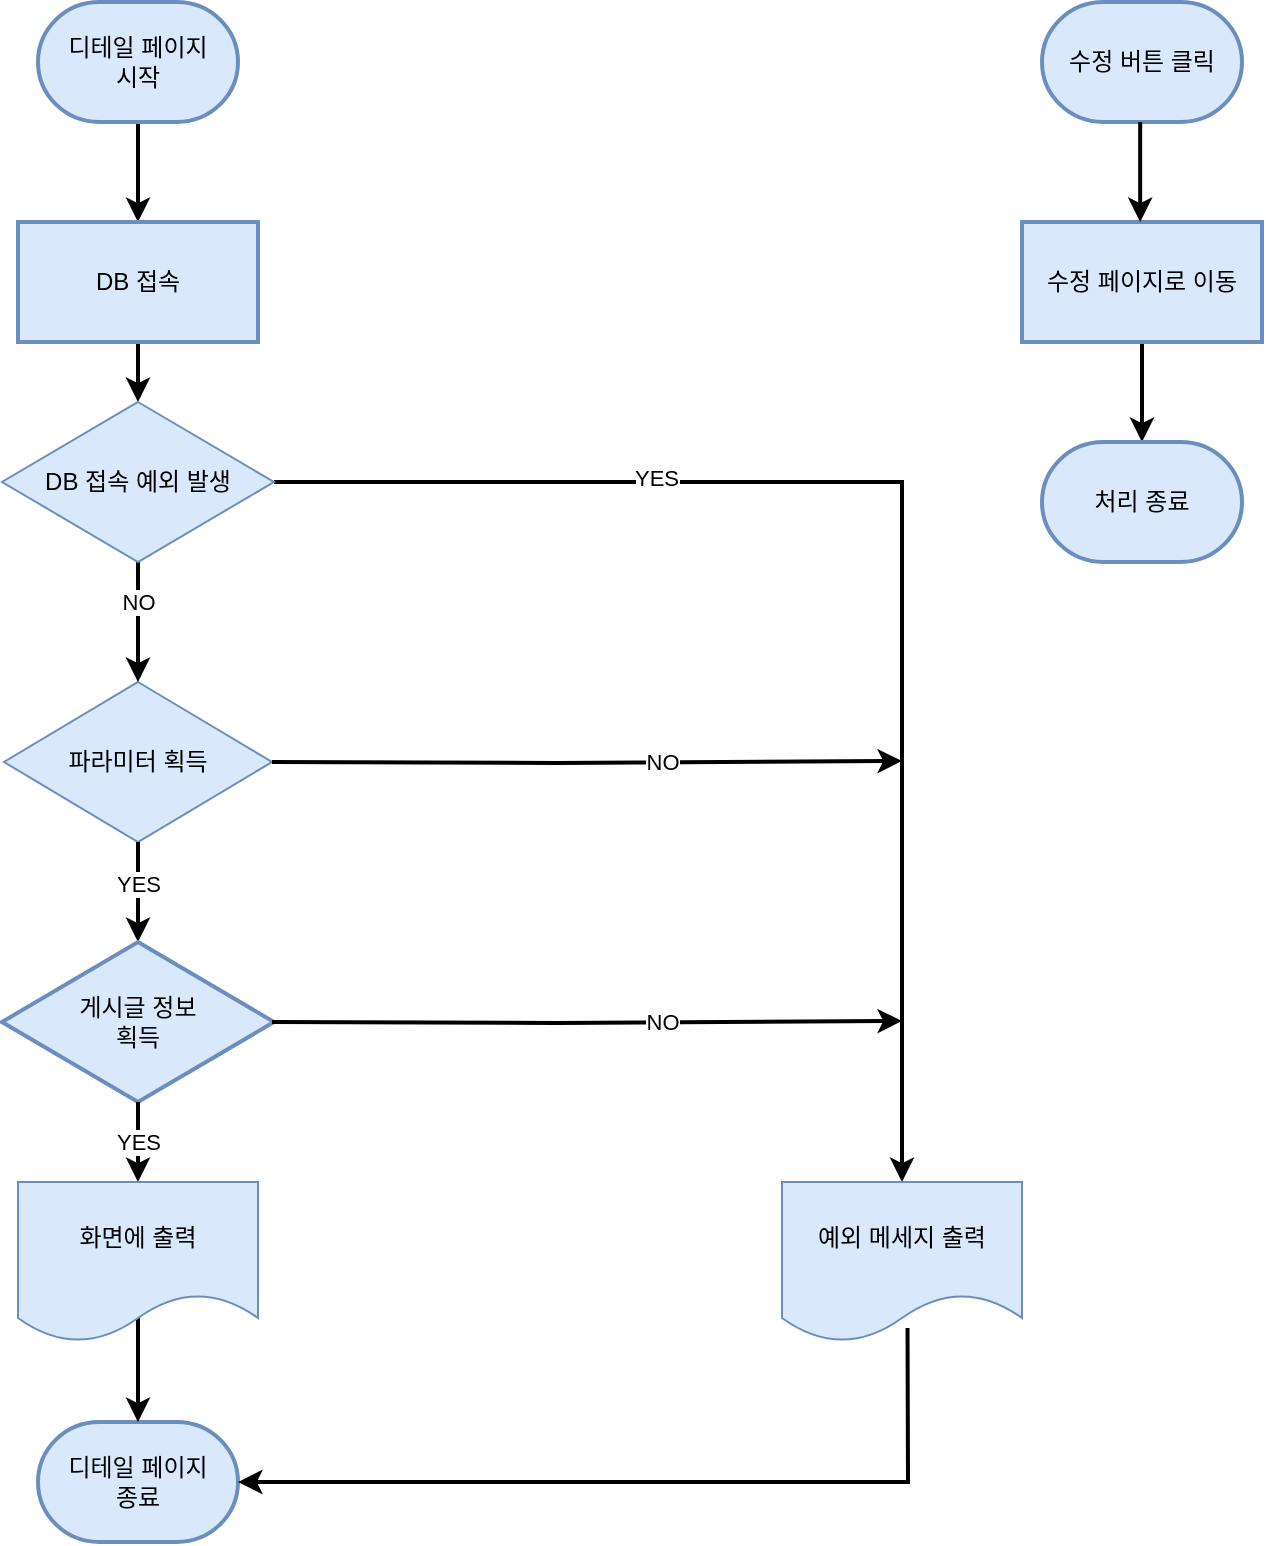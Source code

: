 <mxfile version="24.2.1" type="device">
  <diagram name="페이지-1" id="ZApP2FcAXQKgAyX4lefu">
    <mxGraphModel dx="1427" dy="1416" grid="1" gridSize="10" guides="1" tooltips="1" connect="1" arrows="1" fold="1" page="1" pageScale="1" pageWidth="827" pageHeight="1169" math="0" shadow="0">
      <root>
        <mxCell id="0" />
        <mxCell id="1" parent="0" />
        <mxCell id="GL-MZvgiuf7fWlvY0q_p-4" value="" style="edgeStyle=orthogonalEdgeStyle;rounded=0;orthogonalLoop=1;jettySize=auto;html=1;strokeWidth=2;" edge="1" parent="1" source="GL-MZvgiuf7fWlvY0q_p-1" target="GL-MZvgiuf7fWlvY0q_p-3">
          <mxGeometry relative="1" as="geometry" />
        </mxCell>
        <mxCell id="GL-MZvgiuf7fWlvY0q_p-1" value="디테일&amp;nbsp;페이지&lt;br&gt;시작" style="strokeWidth=2;html=1;shape=mxgraph.flowchart.terminator;whiteSpace=wrap;fillColor=#dae8fc;strokeColor=#6c8ebf;" vertex="1" parent="1">
          <mxGeometry x="128" y="130" width="100" height="60" as="geometry" />
        </mxCell>
        <mxCell id="GL-MZvgiuf7fWlvY0q_p-2" value="디테일 페이지&lt;br&gt;종료" style="strokeWidth=2;html=1;shape=mxgraph.flowchart.terminator;whiteSpace=wrap;fillColor=#dae8fc;strokeColor=#6c8ebf;" vertex="1" parent="1">
          <mxGeometry x="128" y="840" width="100" height="60" as="geometry" />
        </mxCell>
        <mxCell id="GL-MZvgiuf7fWlvY0q_p-10" value="" style="edgeStyle=orthogonalEdgeStyle;rounded=0;orthogonalLoop=1;jettySize=auto;html=1;strokeWidth=2;" edge="1" parent="1" source="GL-MZvgiuf7fWlvY0q_p-3" target="GL-MZvgiuf7fWlvY0q_p-9">
          <mxGeometry relative="1" as="geometry" />
        </mxCell>
        <mxCell id="GL-MZvgiuf7fWlvY0q_p-3" value="DB 접속" style="whiteSpace=wrap;html=1;strokeWidth=2;fillColor=#dae8fc;strokeColor=#6c8ebf;" vertex="1" parent="1">
          <mxGeometry x="118" y="240" width="120" height="60" as="geometry" />
        </mxCell>
        <mxCell id="GL-MZvgiuf7fWlvY0q_p-8" value="파라미터 획득" style="rhombus;whiteSpace=wrap;html=1;fillColor=#dae8fc;strokeColor=#6c8ebf;" vertex="1" parent="1">
          <mxGeometry x="111" y="470" width="134" height="80" as="geometry" />
        </mxCell>
        <mxCell id="GL-MZvgiuf7fWlvY0q_p-11" value="" style="edgeStyle=orthogonalEdgeStyle;rounded=0;orthogonalLoop=1;jettySize=auto;html=1;strokeWidth=2;" edge="1" parent="1" source="GL-MZvgiuf7fWlvY0q_p-9" target="GL-MZvgiuf7fWlvY0q_p-8">
          <mxGeometry relative="1" as="geometry" />
        </mxCell>
        <mxCell id="GL-MZvgiuf7fWlvY0q_p-17" value="" style="edgeStyle=orthogonalEdgeStyle;rounded=0;orthogonalLoop=1;jettySize=auto;html=1;strokeWidth=2;" edge="1" parent="1" source="GL-MZvgiuf7fWlvY0q_p-9" target="GL-MZvgiuf7fWlvY0q_p-15">
          <mxGeometry relative="1" as="geometry" />
        </mxCell>
        <mxCell id="GL-MZvgiuf7fWlvY0q_p-9" value="DB 접속 예외 발생" style="rhombus;whiteSpace=wrap;html=1;fillColor=#dae8fc;strokeColor=#6c8ebf;" vertex="1" parent="1">
          <mxGeometry x="110" y="330" width="136" height="80" as="geometry" />
        </mxCell>
        <mxCell id="GL-MZvgiuf7fWlvY0q_p-12" value="NO" style="edgeLabel;html=1;align=center;verticalAlign=middle;resizable=0;points=[];" vertex="1" connectable="0" parent="1">
          <mxGeometry x="178" y="430" as="geometry" />
        </mxCell>
        <mxCell id="GL-MZvgiuf7fWlvY0q_p-14" value="YES" style="edgeLabel;html=1;align=center;verticalAlign=middle;resizable=0;points=[];" vertex="1" connectable="0" parent="1">
          <mxGeometry x="440" y="370" as="geometry">
            <mxPoint x="-3" y="-2" as="offset" />
          </mxGeometry>
        </mxCell>
        <mxCell id="GL-MZvgiuf7fWlvY0q_p-15" value="예외 메세지 출력" style="shape=document;whiteSpace=wrap;html=1;boundedLbl=1;fillColor=#dae8fc;strokeColor=#6c8ebf;" vertex="1" parent="1">
          <mxGeometry x="500" y="720" width="120" height="80" as="geometry" />
        </mxCell>
        <mxCell id="GL-MZvgiuf7fWlvY0q_p-22" value="" style="endArrow=classic;html=1;rounded=0;exitX=0.5;exitY=1;exitDx=0;exitDy=0;entryX=0.5;entryY=0;entryDx=0;entryDy=0;strokeWidth=2;" edge="1" parent="1" target="GL-MZvgiuf7fWlvY0q_p-26" source="GL-MZvgiuf7fWlvY0q_p-8">
          <mxGeometry relative="1" as="geometry">
            <mxPoint x="145" y="520" as="sourcePoint" />
            <mxPoint x="178" y="580" as="targetPoint" />
            <Array as="points" />
          </mxGeometry>
        </mxCell>
        <mxCell id="GL-MZvgiuf7fWlvY0q_p-23" value="YES" style="edgeLabel;html=1;align=center;verticalAlign=middle;resizable=0;points=[];" vertex="1" connectable="0" parent="GL-MZvgiuf7fWlvY0q_p-22">
          <mxGeometry x="-0.067" y="1" relative="1" as="geometry">
            <mxPoint x="-1" y="-3" as="offset" />
          </mxGeometry>
        </mxCell>
        <mxCell id="GL-MZvgiuf7fWlvY0q_p-26" value="게시글 정보&lt;br&gt;획득" style="rhombus;whiteSpace=wrap;html=1;fillColor=#dae8fc;strokeColor=#6c8ebf;strokeWidth=2;" vertex="1" parent="1">
          <mxGeometry x="110" y="600" width="136" height="80" as="geometry" />
        </mxCell>
        <mxCell id="GL-MZvgiuf7fWlvY0q_p-32" value="" style="endArrow=classic;html=1;rounded=0;entryX=0.5;entryY=0;entryDx=0;entryDy=0;strokeWidth=2;" edge="1" parent="1" target="GL-MZvgiuf7fWlvY0q_p-54" source="GL-MZvgiuf7fWlvY0q_p-26">
          <mxGeometry relative="1" as="geometry">
            <mxPoint x="170" y="700" as="sourcePoint" />
            <mxPoint x="178" y="710" as="targetPoint" />
            <Array as="points" />
          </mxGeometry>
        </mxCell>
        <mxCell id="GL-MZvgiuf7fWlvY0q_p-33" value="YES" style="edgeLabel;html=1;align=center;verticalAlign=middle;resizable=0;points=[];" vertex="1" connectable="0" parent="GL-MZvgiuf7fWlvY0q_p-32">
          <mxGeometry x="-0.067" y="1" relative="1" as="geometry">
            <mxPoint x="-1" y="1" as="offset" />
          </mxGeometry>
        </mxCell>
        <mxCell id="GL-MZvgiuf7fWlvY0q_p-51" value="" style="endArrow=classic;html=1;rounded=0;strokeWidth=2;exitX=1;exitY=0.5;exitDx=0;exitDy=0;" edge="1" parent="1">
          <mxGeometry relative="1" as="geometry">
            <mxPoint x="245" y="510" as="sourcePoint" />
            <mxPoint x="560" y="509.5" as="targetPoint" />
            <Array as="points">
              <mxPoint x="387" y="510.5" />
            </Array>
          </mxGeometry>
        </mxCell>
        <mxCell id="GL-MZvgiuf7fWlvY0q_p-52" value="NO" style="edgeLabel;html=1;align=center;verticalAlign=middle;resizable=0;points=[];" vertex="1" connectable="0" parent="GL-MZvgiuf7fWlvY0q_p-51">
          <mxGeometry x="0.159" y="2" relative="1" as="geometry">
            <mxPoint x="12" y="1" as="offset" />
          </mxGeometry>
        </mxCell>
        <mxCell id="GL-MZvgiuf7fWlvY0q_p-55" value="" style="edgeStyle=orthogonalEdgeStyle;rounded=0;orthogonalLoop=1;jettySize=auto;html=1;exitX=0.5;exitY=0.846;exitDx=0;exitDy=0;exitPerimeter=0;strokeWidth=2;" edge="1" parent="1" source="GL-MZvgiuf7fWlvY0q_p-54" target="GL-MZvgiuf7fWlvY0q_p-2">
          <mxGeometry relative="1" as="geometry" />
        </mxCell>
        <mxCell id="GL-MZvgiuf7fWlvY0q_p-54" value="화면에 출력" style="shape=document;whiteSpace=wrap;html=1;boundedLbl=1;fillColor=#dae8fc;strokeColor=#6c8ebf;" vertex="1" parent="1">
          <mxGeometry x="118" y="720" width="120" height="80" as="geometry" />
        </mxCell>
        <mxCell id="GL-MZvgiuf7fWlvY0q_p-56" value="" style="endArrow=classic;html=1;rounded=0;entryX=1;entryY=0.5;entryDx=0;entryDy=0;entryPerimeter=0;strokeWidth=2;exitX=0.523;exitY=0.912;exitDx=0;exitDy=0;exitPerimeter=0;" edge="1" parent="1" source="GL-MZvgiuf7fWlvY0q_p-15" target="GL-MZvgiuf7fWlvY0q_p-2">
          <mxGeometry width="50" height="50" relative="1" as="geometry">
            <mxPoint x="560" y="1100" as="sourcePoint" />
            <mxPoint x="410" y="1176" as="targetPoint" />
            <Array as="points">
              <mxPoint x="563" y="870" />
            </Array>
          </mxGeometry>
        </mxCell>
        <mxCell id="GL-MZvgiuf7fWlvY0q_p-83" value="" style="endArrow=classic;html=1;rounded=0;strokeWidth=2;exitX=1;exitY=0.5;exitDx=0;exitDy=0;" edge="1" parent="1">
          <mxGeometry relative="1" as="geometry">
            <mxPoint x="245" y="640" as="sourcePoint" />
            <mxPoint x="560" y="639.5" as="targetPoint" />
            <Array as="points">
              <mxPoint x="387" y="640.5" />
            </Array>
          </mxGeometry>
        </mxCell>
        <mxCell id="GL-MZvgiuf7fWlvY0q_p-84" value="NO" style="edgeLabel;html=1;align=center;verticalAlign=middle;resizable=0;points=[];" vertex="1" connectable="0" parent="GL-MZvgiuf7fWlvY0q_p-83">
          <mxGeometry x="0.159" y="2" relative="1" as="geometry">
            <mxPoint x="12" y="1" as="offset" />
          </mxGeometry>
        </mxCell>
        <mxCell id="GL-MZvgiuf7fWlvY0q_p-85" value="수정 버튼 클릭" style="strokeWidth=2;html=1;shape=mxgraph.flowchart.terminator;whiteSpace=wrap;fillColor=#dae8fc;strokeColor=#6c8ebf;" vertex="1" parent="1">
          <mxGeometry x="630" y="130" width="100" height="60" as="geometry" />
        </mxCell>
        <mxCell id="GL-MZvgiuf7fWlvY0q_p-89" value="" style="edgeStyle=orthogonalEdgeStyle;rounded=0;orthogonalLoop=1;jettySize=auto;html=1;strokeWidth=2;" edge="1" parent="1" source="GL-MZvgiuf7fWlvY0q_p-86" target="GL-MZvgiuf7fWlvY0q_p-87">
          <mxGeometry relative="1" as="geometry" />
        </mxCell>
        <mxCell id="GL-MZvgiuf7fWlvY0q_p-86" value="수정 페이지로 이동" style="whiteSpace=wrap;html=1;strokeWidth=2;fillColor=#dae8fc;strokeColor=#6c8ebf;" vertex="1" parent="1">
          <mxGeometry x="620" y="240" width="120" height="60" as="geometry" />
        </mxCell>
        <mxCell id="GL-MZvgiuf7fWlvY0q_p-87" value="처리 종료" style="strokeWidth=2;html=1;shape=mxgraph.flowchart.terminator;whiteSpace=wrap;fillColor=#dae8fc;strokeColor=#6c8ebf;" vertex="1" parent="1">
          <mxGeometry x="630" y="350" width="100" height="60" as="geometry" />
        </mxCell>
        <mxCell id="GL-MZvgiuf7fWlvY0q_p-88" value="" style="edgeStyle=orthogonalEdgeStyle;rounded=0;orthogonalLoop=1;jettySize=auto;html=1;strokeWidth=2;" edge="1" parent="1">
          <mxGeometry relative="1" as="geometry">
            <mxPoint x="679.09" y="190" as="sourcePoint" />
            <mxPoint x="679.09" y="240" as="targetPoint" />
          </mxGeometry>
        </mxCell>
      </root>
    </mxGraphModel>
  </diagram>
</mxfile>
